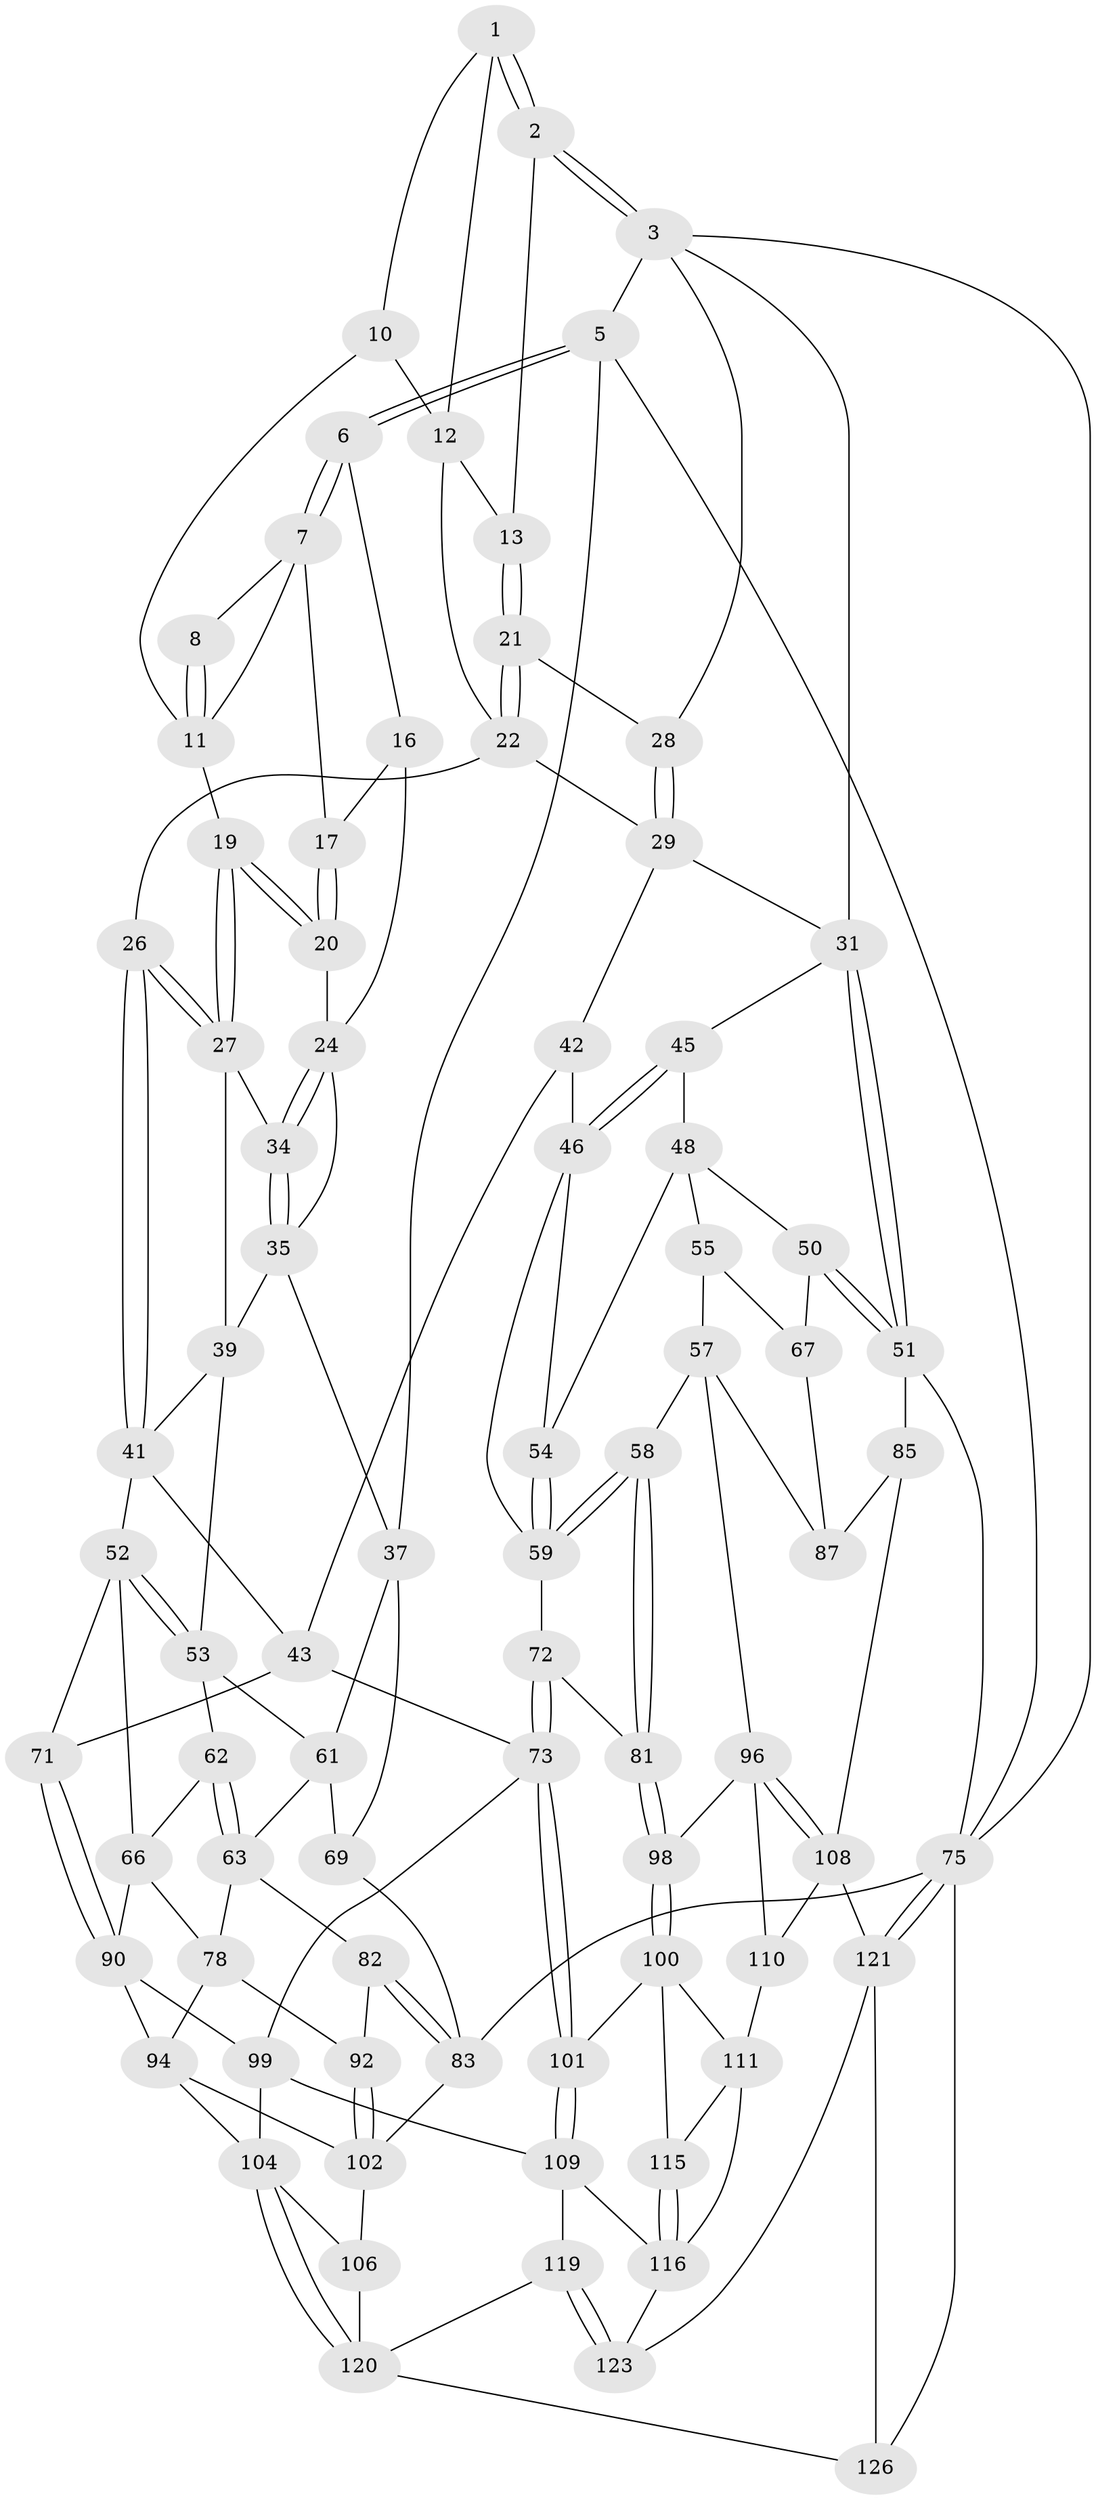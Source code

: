 // original degree distribution, {3: 0.015873015873015872, 5: 0.5873015873015873, 6: 0.19047619047619047, 4: 0.20634920634920634}
// Generated by graph-tools (version 1.1) at 2025/42/03/06/25 10:42:30]
// undirected, 80 vertices, 178 edges
graph export_dot {
graph [start="1"]
  node [color=gray90,style=filled];
  1 [pos="+0.4501958052259643+0",super="+9"];
  2 [pos="+0.9237021689706726+0"];
  3 [pos="+0.9837670493566942+0",super="+4"];
  5 [pos="+0+0"];
  6 [pos="+0+0"];
  7 [pos="+0.29250033916563223+0",super="+15"];
  8 [pos="+0.3136182119180403+0"];
  10 [pos="+0.4386987473884432+0.09449903872611978"];
  11 [pos="+0.39082560894821383+0.07073420276610475",super="+14"];
  12 [pos="+0.5230794342132934+0.02477963912042324",super="+18"];
  13 [pos="+0.5972976055132845+0.07563791987174334"];
  16 [pos="+0.09943453765901043+0.07577961249319862"];
  17 [pos="+0.17909158809755826+0.04214971921907335"];
  19 [pos="+0.2943129244846074+0.1500271660742234"];
  20 [pos="+0.22954724220186135+0.12890493686181465"];
  21 [pos="+0.5957846771881299+0.09547450681883687"];
  22 [pos="+0.5456260231343949+0.1979781073430777",super="+23"];
  24 [pos="+0.22200436796363265+0.13343140764745423",super="+25"];
  26 [pos="+0.35994819552554813+0.2415644577658407"];
  27 [pos="+0.3188335152399011+0.19917921372657055",super="+33"];
  28 [pos="+0.7172901374190049+0.12589194302051718"];
  29 [pos="+0.7010529538331765+0.25821355780025484",super="+30"];
  31 [pos="+1+0.02960052141405501",super="+32"];
  34 [pos="+0.15550390277604684+0.23327895256460268"];
  35 [pos="+0.03555991500445468+0.20291059358801608",super="+36"];
  37 [pos="+0+0.23492167520033214",super="+38"];
  39 [pos="+0.2087339721335498+0.34431006641594764",super="+40"];
  41 [pos="+0.34575325208070257+0.32761136283114717",super="+44"];
  42 [pos="+0.5598850532344686+0.38529749523850937"];
  43 [pos="+0.4889998653080124+0.41493312066742105",super="+70"];
  45 [pos="+0.7766287658928509+0.3353666025825945"];
  46 [pos="+0.6366049248499711+0.4499138890939842",super="+47"];
  48 [pos="+0.7981509740432589+0.3962696078180157",super="+49"];
  50 [pos="+1+0.3854411730631451"];
  51 [pos="+1+0.37226803029887157",super="+76"];
  52 [pos="+0.2911575810536914+0.5263037326543822",super="+65"];
  53 [pos="+0.14514159503501353+0.40670763723145437",super="+60"];
  54 [pos="+0.7651159527424745+0.43604714570978764"];
  55 [pos="+0.8384606527448679+0.46332399064844737",super="+56"];
  57 [pos="+0.8062025388921663+0.5756764371148644",super="+89"];
  58 [pos="+0.7848322801183112+0.5744956464952807"];
  59 [pos="+0.7269572737562476+0.5291243416902859",super="+68"];
  61 [pos="+0.07255996177555171+0.4301686963291727",super="+64"];
  62 [pos="+0.13320715697697652+0.499443728280487"];
  63 [pos="+0.04935309112940007+0.5554098579655401",super="+79"];
  66 [pos="+0.13637461321187397+0.5046992306425656",super="+77"];
  67 [pos="+0.9632415939250499+0.49223002039979313",super="+80"];
  69 [pos="+0+0.5555121030201217"];
  71 [pos="+0.2949128761095286+0.552606323518212"];
  72 [pos="+0.6429795490117224+0.5366015927207345"];
  73 [pos="+0.5554521768544903+0.6464221659066691",super="+74"];
  75 [pos="+1+1",super="+118"];
  78 [pos="+0.14861961393418585+0.5925798534346378",super="+91"];
  81 [pos="+0.7332444710690835+0.6379596753793471"];
  82 [pos="+0.05391293588224562+0.6930045548646305"];
  83 [pos="+0+0.8299497740499886",super="+84"];
  85 [pos="+1+0.7027470123933748",super="+86"];
  87 [pos="+0.907368664584372+0.5974387810769155",super="+88"];
  90 [pos="+0.293970725800867+0.5590435493256793",super="+93"];
  92 [pos="+0.10558476226792653+0.6772593231382334"];
  94 [pos="+0.2844450213768526+0.6733181395153657",super="+95"];
  96 [pos="+0.8299518975255991+0.7127989013972417",super="+97"];
  98 [pos="+0.6997523542854475+0.6943428908478328"];
  99 [pos="+0.498999248767133+0.6532293756677039",super="+103"];
  100 [pos="+0.6281068206223782+0.7069186142490336",super="+113"];
  101 [pos="+0.5570396977774715+0.6485391604871974"];
  102 [pos="+0.1651125086203648+0.7464960932641451",super="+107"];
  104 [pos="+0.3521574983860714+0.794633976017446",super="+105"];
  106 [pos="+0.2408459357066972+0.8894586700321548"];
  108 [pos="+0.9085818242246784+0.8162360110782516",super="+114"];
  109 [pos="+0.4916078687087547+0.834142769423152",super="+117"];
  110 [pos="+0.763433882756588+0.8844985052268156"];
  111 [pos="+0.7355885866201167+0.8794383821424202",super="+112"];
  115 [pos="+0.5738181500533788+0.8477613330939279"];
  116 [pos="+0.5680333962318941+0.8556833029974598",super="+122"];
  119 [pos="+0.4893619769298317+0.8941257988367255"];
  120 [pos="+0.44543381923928366+0.9077379870178057",super="+124"];
  121 [pos="+1+1",super="+125"];
  123 [pos="+0.5526158829265628+1"];
  126 [pos="+0.30742762800216644+1"];
  1 -- 2;
  1 -- 2;
  1 -- 10;
  1 -- 12;
  2 -- 3;
  2 -- 3;
  2 -- 13;
  3 -- 28;
  3 -- 75;
  3 -- 5;
  3 -- 31;
  5 -- 6;
  5 -- 6;
  5 -- 75;
  5 -- 37;
  6 -- 7;
  6 -- 7;
  6 -- 16;
  7 -- 8;
  7 -- 17;
  7 -- 11;
  8 -- 11;
  8 -- 11;
  10 -- 11;
  10 -- 12;
  11 -- 19;
  12 -- 13;
  12 -- 22;
  13 -- 21;
  13 -- 21;
  16 -- 17;
  16 -- 24;
  17 -- 20;
  17 -- 20;
  19 -- 20;
  19 -- 20;
  19 -- 27;
  19 -- 27;
  20 -- 24;
  21 -- 22;
  21 -- 22;
  21 -- 28;
  22 -- 26;
  22 -- 29;
  24 -- 34;
  24 -- 34;
  24 -- 35;
  26 -- 27;
  26 -- 27;
  26 -- 41;
  26 -- 41;
  27 -- 34;
  27 -- 39;
  28 -- 29;
  28 -- 29;
  29 -- 42;
  29 -- 31;
  31 -- 51;
  31 -- 51;
  31 -- 45;
  34 -- 35;
  34 -- 35;
  35 -- 37;
  35 -- 39;
  37 -- 61;
  37 -- 69;
  39 -- 41;
  39 -- 53;
  41 -- 43;
  41 -- 52;
  42 -- 43;
  42 -- 46;
  43 -- 73;
  43 -- 71;
  45 -- 46;
  45 -- 46;
  45 -- 48;
  46 -- 54;
  46 -- 59;
  48 -- 54;
  48 -- 50;
  48 -- 55;
  50 -- 51;
  50 -- 51;
  50 -- 67;
  51 -- 75;
  51 -- 85;
  52 -- 53;
  52 -- 53;
  52 -- 66;
  52 -- 71;
  53 -- 61;
  53 -- 62;
  54 -- 59;
  54 -- 59;
  55 -- 67 [weight=2];
  55 -- 57;
  57 -- 58;
  57 -- 96;
  57 -- 87;
  58 -- 59;
  58 -- 59;
  58 -- 81;
  58 -- 81;
  59 -- 72;
  61 -- 69;
  61 -- 63;
  62 -- 63;
  62 -- 63;
  62 -- 66;
  63 -- 82;
  63 -- 78;
  66 -- 90;
  66 -- 78;
  67 -- 87;
  69 -- 83;
  71 -- 90;
  71 -- 90;
  72 -- 73;
  72 -- 73;
  72 -- 81;
  73 -- 101;
  73 -- 101;
  73 -- 99;
  75 -- 121;
  75 -- 121;
  75 -- 126;
  75 -- 83;
  78 -- 94;
  78 -- 92;
  81 -- 98;
  81 -- 98;
  82 -- 83;
  82 -- 83;
  82 -- 92;
  83 -- 102;
  85 -- 108;
  85 -- 87 [weight=2];
  90 -- 99;
  90 -- 94;
  92 -- 102;
  92 -- 102;
  94 -- 104;
  94 -- 102;
  96 -- 108;
  96 -- 108;
  96 -- 98;
  96 -- 110;
  98 -- 100;
  98 -- 100;
  99 -- 104;
  99 -- 109;
  100 -- 101;
  100 -- 115;
  100 -- 111;
  101 -- 109;
  101 -- 109;
  102 -- 106;
  104 -- 120;
  104 -- 120;
  104 -- 106;
  106 -- 120;
  108 -- 121;
  108 -- 110;
  109 -- 116;
  109 -- 119;
  110 -- 111;
  111 -- 116;
  111 -- 115;
  115 -- 116;
  115 -- 116;
  116 -- 123;
  119 -- 120;
  119 -- 123;
  119 -- 123;
  120 -- 126;
  121 -- 123;
  121 -- 126;
}
